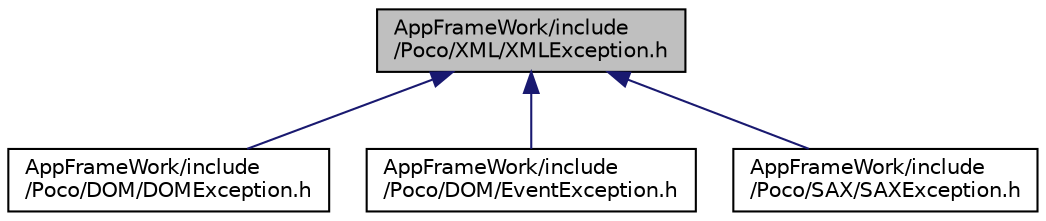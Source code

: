 digraph "AppFrameWork/include/Poco/XML/XMLException.h"
{
 // LATEX_PDF_SIZE
  edge [fontname="Helvetica",fontsize="10",labelfontname="Helvetica",labelfontsize="10"];
  node [fontname="Helvetica",fontsize="10",shape=record];
  Node1 [label="AppFrameWork/include\l/Poco/XML/XMLException.h",height=0.2,width=0.4,color="black", fillcolor="grey75", style="filled", fontcolor="black",tooltip=" "];
  Node1 -> Node2 [dir="back",color="midnightblue",fontsize="10",style="solid"];
  Node2 [label="AppFrameWork/include\l/Poco/DOM/DOMException.h",height=0.2,width=0.4,color="black", fillcolor="white", style="filled",URL="$DOMException_8h.html",tooltip=" "];
  Node1 -> Node3 [dir="back",color="midnightblue",fontsize="10",style="solid"];
  Node3 [label="AppFrameWork/include\l/Poco/DOM/EventException.h",height=0.2,width=0.4,color="black", fillcolor="white", style="filled",URL="$EventException_8h.html",tooltip=" "];
  Node1 -> Node4 [dir="back",color="midnightblue",fontsize="10",style="solid"];
  Node4 [label="AppFrameWork/include\l/Poco/SAX/SAXException.h",height=0.2,width=0.4,color="black", fillcolor="white", style="filled",URL="$SAXException_8h.html",tooltip=" "];
}
